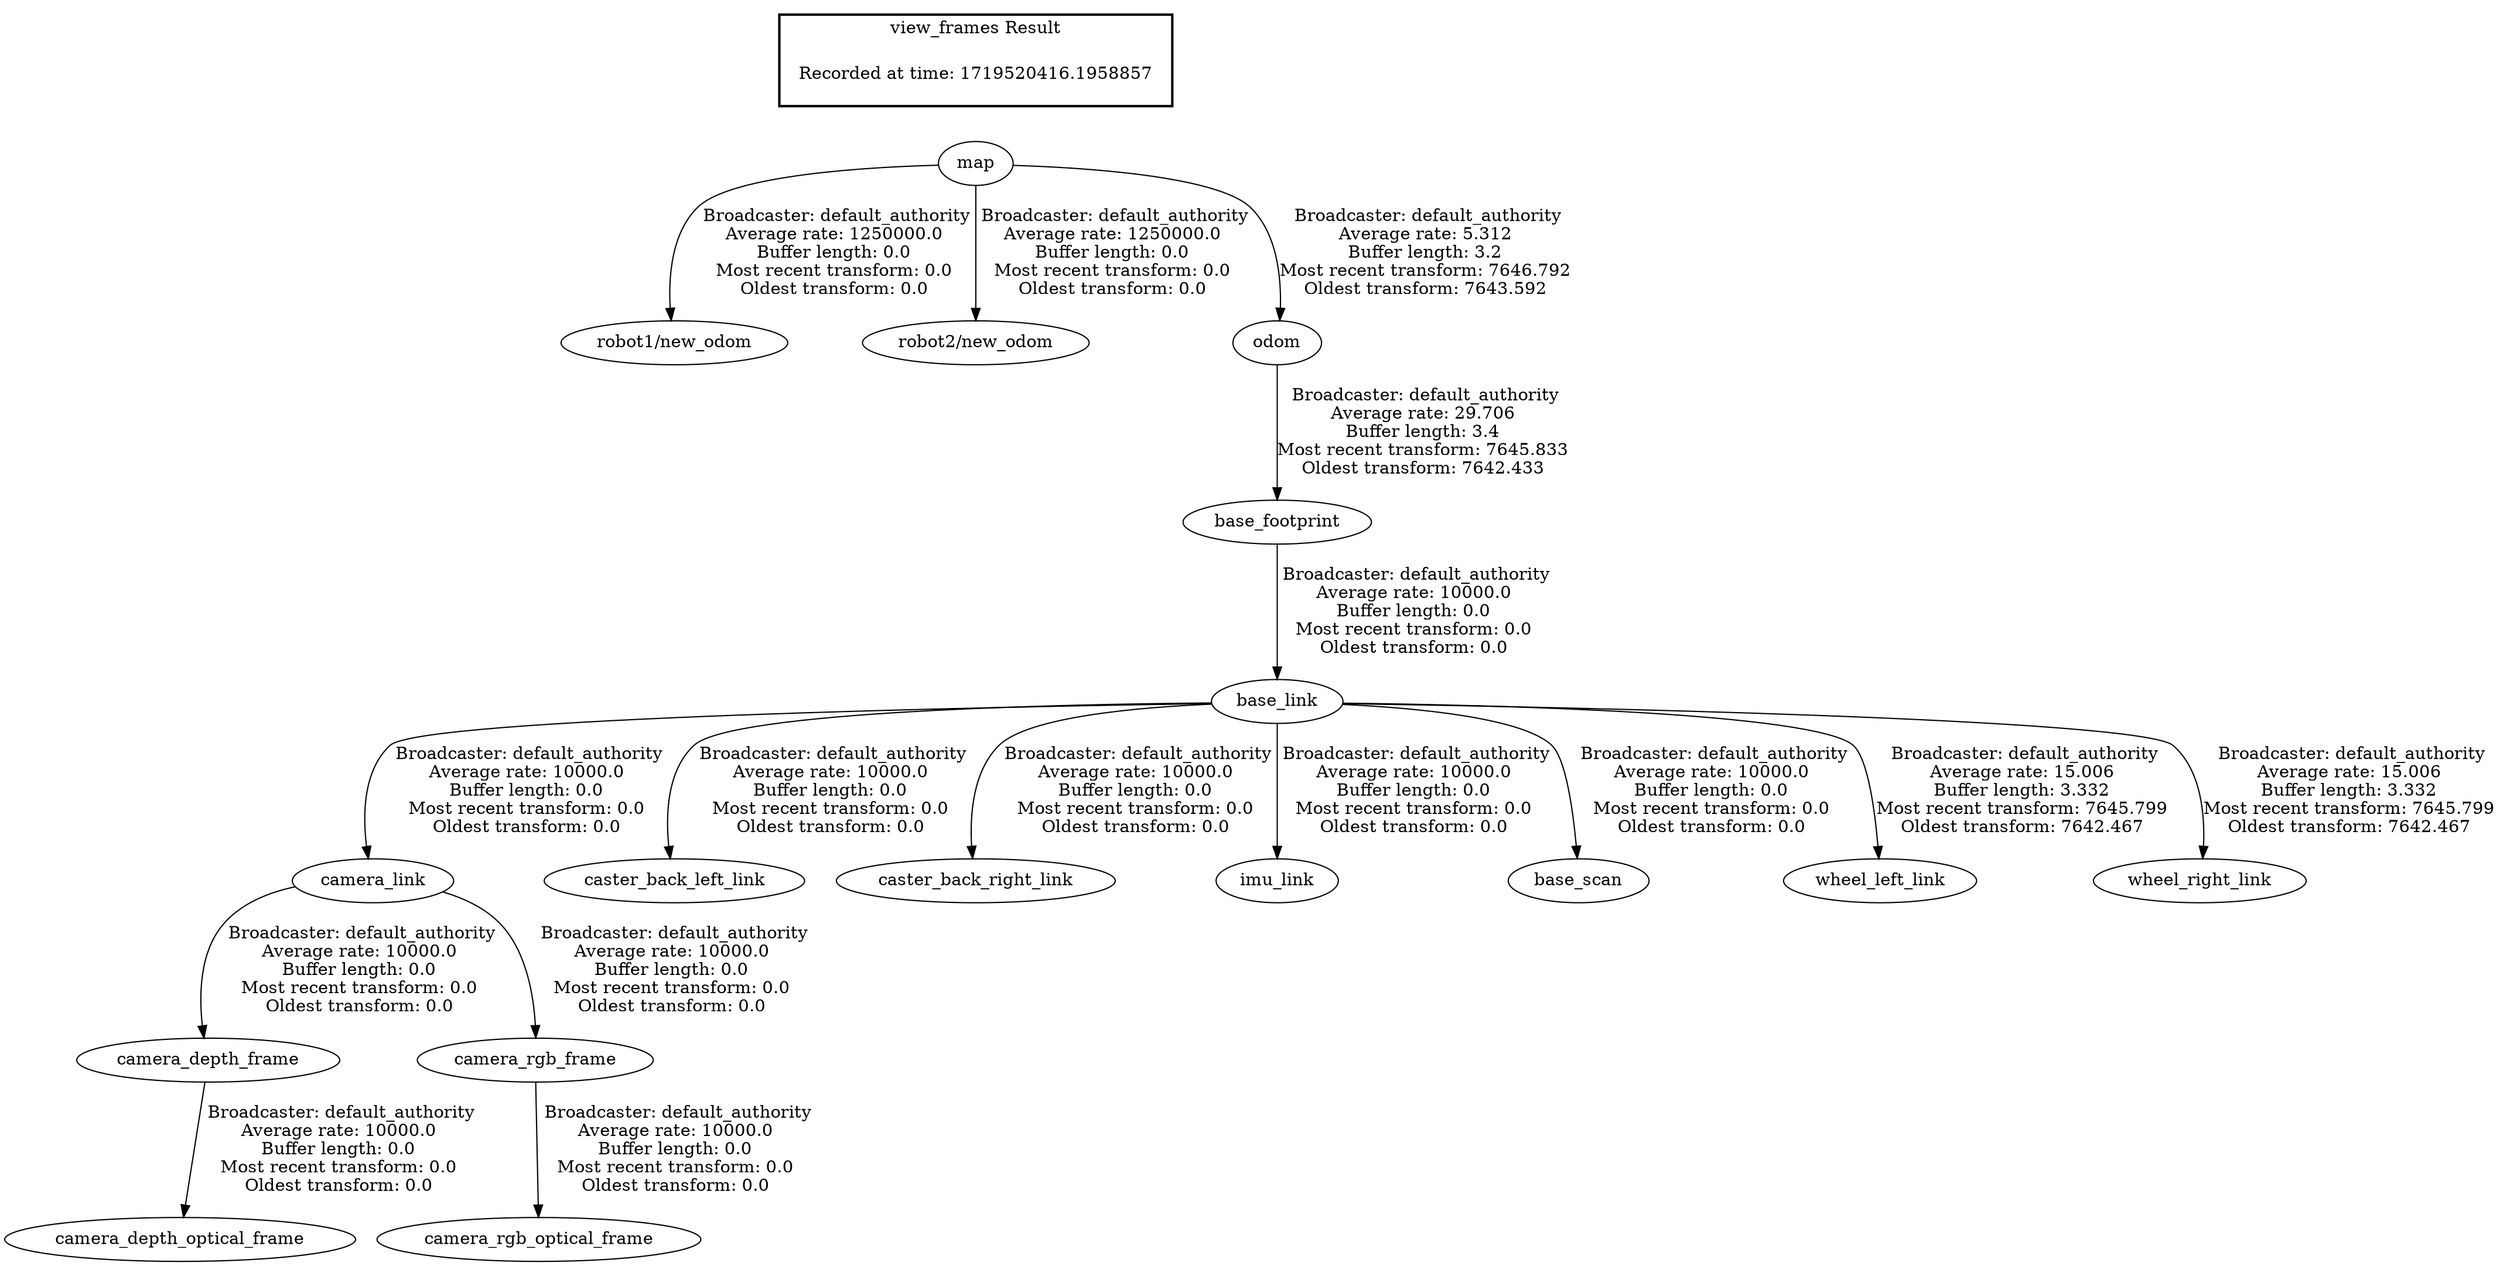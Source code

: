 digraph G {
"map" -> "robot1/new_odom"[label=" Broadcaster: default_authority\nAverage rate: 1250000.0\nBuffer length: 0.0\nMost recent transform: 0.0\nOldest transform: 0.0\n"];
"map" -> "robot2/new_odom"[label=" Broadcaster: default_authority\nAverage rate: 1250000.0\nBuffer length: 0.0\nMost recent transform: 0.0\nOldest transform: 0.0\n"];
"base_footprint" -> "base_link"[label=" Broadcaster: default_authority\nAverage rate: 10000.0\nBuffer length: 0.0\nMost recent transform: 0.0\nOldest transform: 0.0\n"];
"odom" -> "base_footprint"[label=" Broadcaster: default_authority\nAverage rate: 29.706\nBuffer length: 3.4\nMost recent transform: 7645.833\nOldest transform: 7642.433\n"];
"camera_link" -> "camera_depth_frame"[label=" Broadcaster: default_authority\nAverage rate: 10000.0\nBuffer length: 0.0\nMost recent transform: 0.0\nOldest transform: 0.0\n"];
"base_link" -> "camera_link"[label=" Broadcaster: default_authority\nAverage rate: 10000.0\nBuffer length: 0.0\nMost recent transform: 0.0\nOldest transform: 0.0\n"];
"camera_depth_frame" -> "camera_depth_optical_frame"[label=" Broadcaster: default_authority\nAverage rate: 10000.0\nBuffer length: 0.0\nMost recent transform: 0.0\nOldest transform: 0.0\n"];
"camera_link" -> "camera_rgb_frame"[label=" Broadcaster: default_authority\nAverage rate: 10000.0\nBuffer length: 0.0\nMost recent transform: 0.0\nOldest transform: 0.0\n"];
"camera_rgb_frame" -> "camera_rgb_optical_frame"[label=" Broadcaster: default_authority\nAverage rate: 10000.0\nBuffer length: 0.0\nMost recent transform: 0.0\nOldest transform: 0.0\n"];
"base_link" -> "caster_back_left_link"[label=" Broadcaster: default_authority\nAverage rate: 10000.0\nBuffer length: 0.0\nMost recent transform: 0.0\nOldest transform: 0.0\n"];
"base_link" -> "caster_back_right_link"[label=" Broadcaster: default_authority\nAverage rate: 10000.0\nBuffer length: 0.0\nMost recent transform: 0.0\nOldest transform: 0.0\n"];
"base_link" -> "imu_link"[label=" Broadcaster: default_authority\nAverage rate: 10000.0\nBuffer length: 0.0\nMost recent transform: 0.0\nOldest transform: 0.0\n"];
"base_link" -> "base_scan"[label=" Broadcaster: default_authority\nAverage rate: 10000.0\nBuffer length: 0.0\nMost recent transform: 0.0\nOldest transform: 0.0\n"];
"map" -> "odom"[label=" Broadcaster: default_authority\nAverage rate: 5.312\nBuffer length: 3.2\nMost recent transform: 7646.792\nOldest transform: 7643.592\n"];
"base_link" -> "wheel_left_link"[label=" Broadcaster: default_authority\nAverage rate: 15.006\nBuffer length: 3.332\nMost recent transform: 7645.799\nOldest transform: 7642.467\n"];
"base_link" -> "wheel_right_link"[label=" Broadcaster: default_authority\nAverage rate: 15.006\nBuffer length: 3.332\nMost recent transform: 7645.799\nOldest transform: 7642.467\n"];
edge [style=invis];
 subgraph cluster_legend { style=bold; color=black; label ="view_frames Result";
"Recorded at time: 1719520416.1958857"[ shape=plaintext ] ;
}->"map";
}